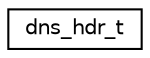 digraph "Graphical Class Hierarchy"
{
 // LATEX_PDF_SIZE
  edge [fontname="Helvetica",fontsize="10",labelfontname="Helvetica",labelfontsize="10"];
  node [fontname="Helvetica",fontsize="10",shape=record];
  rankdir="LR";
  Node0 [label="dns_hdr_t",height=0.2,width=0.4,color="black", fillcolor="white", style="filled",URL="$structdns__hdr__t.html",tooltip="DNS internal structure."];
}
